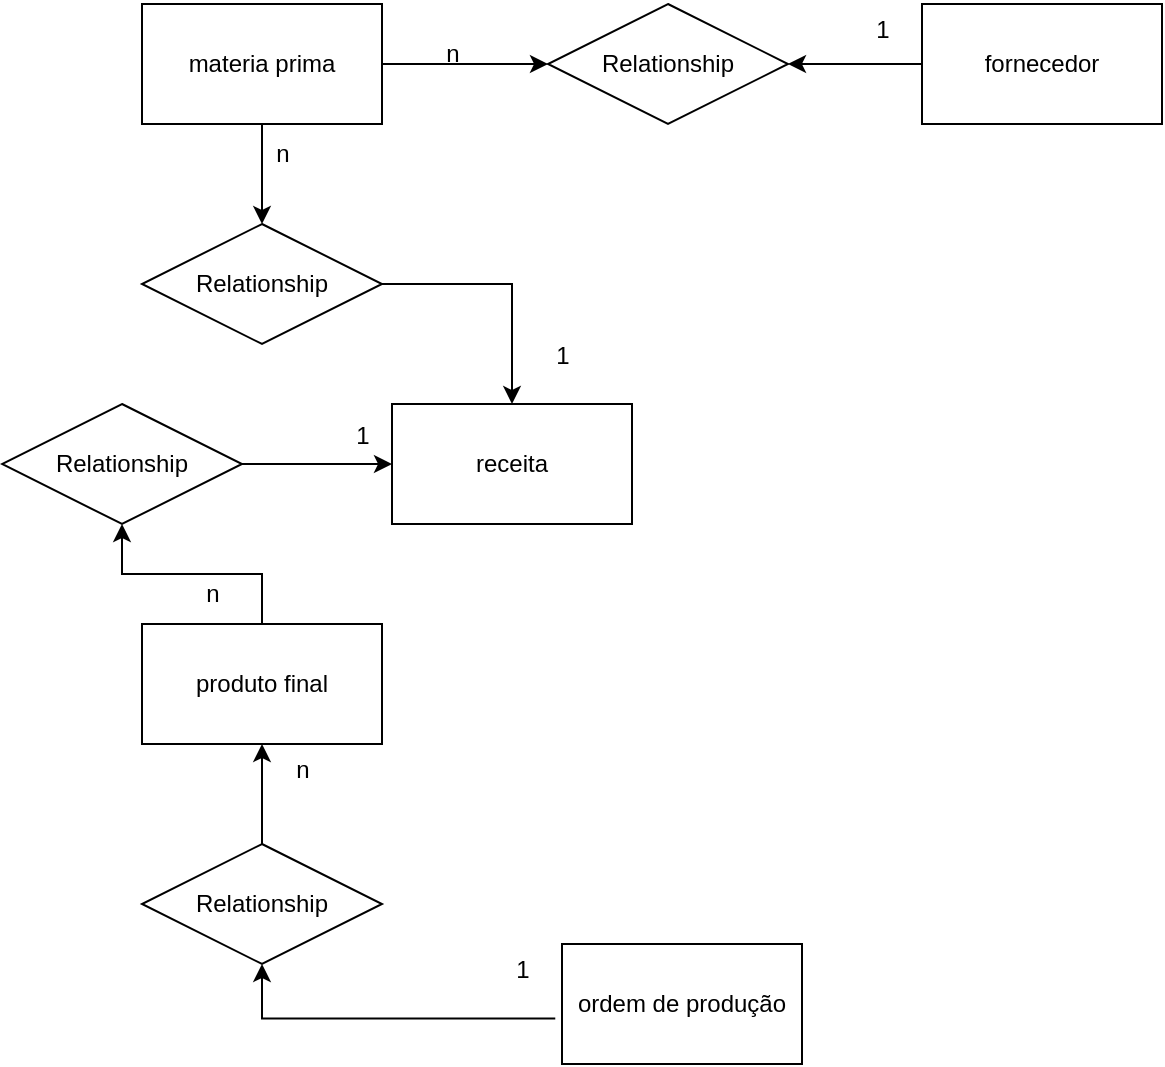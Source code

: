 <mxfile version="28.1.1">
  <diagram name="ModelagemMarcenaria" id="2ggkFGDh75Yfp4ShFM5J">
    <mxGraphModel dx="1042" dy="562" grid="1" gridSize="10" guides="1" tooltips="1" connect="1" arrows="1" fold="1" page="1" pageScale="1" pageWidth="827" pageHeight="1169" math="0" shadow="0">
      <root>
        <mxCell id="0" />
        <mxCell id="1" parent="0" />
        <mxCell id="-vq7slk8FT3Xjvv0w4QI-1" value="materia prima" style="rounded=0;whiteSpace=wrap;html=1;" parent="1" vertex="1">
          <mxGeometry x="150" y="130" width="120" height="60" as="geometry" />
        </mxCell>
        <mxCell id="-vq7slk8FT3Xjvv0w4QI-51" style="edgeStyle=orthogonalEdgeStyle;rounded=0;orthogonalLoop=1;jettySize=auto;html=1;" parent="1" source="-vq7slk8FT3Xjvv0w4QI-12" target="-vq7slk8FT3Xjvv0w4QI-50" edge="1">
          <mxGeometry relative="1" as="geometry" />
        </mxCell>
        <mxCell id="-vq7slk8FT3Xjvv0w4QI-12" value="produto final" style="rounded=0;whiteSpace=wrap;html=1;" parent="1" vertex="1">
          <mxGeometry x="150" y="440" width="120" height="60" as="geometry" />
        </mxCell>
        <mxCell id="-vq7slk8FT3Xjvv0w4QI-19" value="ordem de produção" style="rounded=0;whiteSpace=wrap;html=1;" parent="1" vertex="1">
          <mxGeometry x="360" y="600" width="120" height="60" as="geometry" />
        </mxCell>
        <mxCell id="-vq7slk8FT3Xjvv0w4QI-35" style="edgeStyle=orthogonalEdgeStyle;rounded=0;orthogonalLoop=1;jettySize=auto;html=1;" parent="1" source="-vq7slk8FT3Xjvv0w4QI-32" target="-vq7slk8FT3Xjvv0w4QI-33" edge="1">
          <mxGeometry relative="1" as="geometry" />
        </mxCell>
        <mxCell id="-vq7slk8FT3Xjvv0w4QI-32" value="fornecedor" style="rounded=0;whiteSpace=wrap;html=1;" parent="1" vertex="1">
          <mxGeometry x="540" y="130" width="120" height="60" as="geometry" />
        </mxCell>
        <mxCell id="-vq7slk8FT3Xjvv0w4QI-33" value="Relationship" style="shape=rhombus;perimeter=rhombusPerimeter;whiteSpace=wrap;html=1;align=center;" parent="1" vertex="1">
          <mxGeometry x="353" y="130" width="120" height="60" as="geometry" />
        </mxCell>
        <mxCell id="-vq7slk8FT3Xjvv0w4QI-34" style="edgeStyle=orthogonalEdgeStyle;rounded=0;orthogonalLoop=1;jettySize=auto;html=1;" parent="1" source="-vq7slk8FT3Xjvv0w4QI-1" target="-vq7slk8FT3Xjvv0w4QI-33" edge="1">
          <mxGeometry relative="1" as="geometry" />
        </mxCell>
        <mxCell id="-vq7slk8FT3Xjvv0w4QI-54" style="edgeStyle=orthogonalEdgeStyle;rounded=0;orthogonalLoop=1;jettySize=auto;html=1;" parent="1" source="-vq7slk8FT3Xjvv0w4QI-36" target="-vq7slk8FT3Xjvv0w4QI-49" edge="1">
          <mxGeometry relative="1" as="geometry" />
        </mxCell>
        <mxCell id="-vq7slk8FT3Xjvv0w4QI-36" value="Relationship" style="shape=rhombus;perimeter=rhombusPerimeter;whiteSpace=wrap;html=1;align=center;" parent="1" vertex="1">
          <mxGeometry x="150" y="240" width="120" height="60" as="geometry" />
        </mxCell>
        <mxCell id="-vq7slk8FT3Xjvv0w4QI-37" style="edgeStyle=orthogonalEdgeStyle;rounded=0;orthogonalLoop=1;jettySize=auto;html=1;" parent="1" source="-vq7slk8FT3Xjvv0w4QI-1" target="-vq7slk8FT3Xjvv0w4QI-36" edge="1">
          <mxGeometry relative="1" as="geometry" />
        </mxCell>
        <mxCell id="-vq7slk8FT3Xjvv0w4QI-39" value="Relationship" style="shape=rhombus;perimeter=rhombusPerimeter;whiteSpace=wrap;html=1;align=center;" parent="1" vertex="1">
          <mxGeometry x="150" y="550" width="120" height="60" as="geometry" />
        </mxCell>
        <mxCell id="-vq7slk8FT3Xjvv0w4QI-40" style="rounded=0;orthogonalLoop=1;jettySize=auto;html=1;exitX=0.5;exitY=0;exitDx=0;exitDy=0;entryX=0.5;entryY=1;entryDx=0;entryDy=0;" parent="1" source="-vq7slk8FT3Xjvv0w4QI-39" target="-vq7slk8FT3Xjvv0w4QI-12" edge="1">
          <mxGeometry relative="1" as="geometry">
            <mxPoint x="250" y="549.96" as="sourcePoint" />
            <mxPoint x="260" y="509.96" as="targetPoint" />
          </mxGeometry>
        </mxCell>
        <mxCell id="-vq7slk8FT3Xjvv0w4QI-41" style="edgeStyle=orthogonalEdgeStyle;rounded=0;orthogonalLoop=1;jettySize=auto;html=1;entryX=0.5;entryY=1;entryDx=0;entryDy=0;exitX=-0.028;exitY=0.621;exitDx=0;exitDy=0;exitPerimeter=0;" parent="1" source="-vq7slk8FT3Xjvv0w4QI-19" target="-vq7slk8FT3Xjvv0w4QI-39" edge="1">
          <mxGeometry relative="1" as="geometry">
            <mxPoint x="330" y="680" as="sourcePoint" />
            <mxPoint x="330" y="650" as="targetPoint" />
          </mxGeometry>
        </mxCell>
        <mxCell id="-vq7slk8FT3Xjvv0w4QI-42" value="n" style="text;html=1;align=center;verticalAlign=middle;resizable=0;points=[];autosize=1;strokeColor=none;fillColor=none;" parent="1" vertex="1">
          <mxGeometry x="290" y="140" width="30" height="30" as="geometry" />
        </mxCell>
        <mxCell id="-vq7slk8FT3Xjvv0w4QI-43" value="1" style="text;html=1;align=center;verticalAlign=middle;resizable=0;points=[];autosize=1;strokeColor=none;fillColor=none;" parent="1" vertex="1">
          <mxGeometry x="505" y="128" width="30" height="30" as="geometry" />
        </mxCell>
        <mxCell id="-vq7slk8FT3Xjvv0w4QI-44" value="n" style="text;html=1;align=center;verticalAlign=middle;resizable=0;points=[];autosize=1;strokeColor=none;fillColor=none;" parent="1" vertex="1">
          <mxGeometry x="205" y="190" width="30" height="30" as="geometry" />
        </mxCell>
        <mxCell id="-vq7slk8FT3Xjvv0w4QI-45" value="n" style="text;html=1;align=center;verticalAlign=middle;resizable=0;points=[];autosize=1;strokeColor=none;fillColor=none;" parent="1" vertex="1">
          <mxGeometry x="170" y="410" width="30" height="30" as="geometry" />
        </mxCell>
        <mxCell id="-vq7slk8FT3Xjvv0w4QI-46" value="n" style="text;html=1;align=center;verticalAlign=middle;resizable=0;points=[];autosize=1;strokeColor=none;fillColor=none;" parent="1" vertex="1">
          <mxGeometry x="215" y="498" width="30" height="30" as="geometry" />
        </mxCell>
        <mxCell id="-vq7slk8FT3Xjvv0w4QI-47" value="1" style="text;html=1;align=center;verticalAlign=middle;resizable=0;points=[];autosize=1;strokeColor=none;fillColor=none;" parent="1" vertex="1">
          <mxGeometry x="325" y="598" width="30" height="30" as="geometry" />
        </mxCell>
        <mxCell id="-vq7slk8FT3Xjvv0w4QI-49" value="receita" style="rounded=0;whiteSpace=wrap;html=1;" parent="1" vertex="1">
          <mxGeometry x="275" y="330" width="120" height="60" as="geometry" />
        </mxCell>
        <mxCell id="-vq7slk8FT3Xjvv0w4QI-52" style="edgeStyle=orthogonalEdgeStyle;rounded=0;orthogonalLoop=1;jettySize=auto;html=1;" parent="1" source="-vq7slk8FT3Xjvv0w4QI-50" target="-vq7slk8FT3Xjvv0w4QI-49" edge="1">
          <mxGeometry relative="1" as="geometry" />
        </mxCell>
        <mxCell id="-vq7slk8FT3Xjvv0w4QI-50" value="Relationship" style="shape=rhombus;perimeter=rhombusPerimeter;whiteSpace=wrap;html=1;align=center;" parent="1" vertex="1">
          <mxGeometry x="80" y="330" width="120" height="60" as="geometry" />
        </mxCell>
        <mxCell id="-vq7slk8FT3Xjvv0w4QI-55" value="1&lt;div&gt;&lt;br&gt;&lt;/div&gt;" style="text;html=1;align=center;verticalAlign=middle;resizable=0;points=[];autosize=1;strokeColor=none;fillColor=none;" parent="1" vertex="1">
          <mxGeometry x="345" y="293" width="30" height="40" as="geometry" />
        </mxCell>
        <mxCell id="-vq7slk8FT3Xjvv0w4QI-56" value="1&lt;div&gt;&lt;br&gt;&lt;/div&gt;" style="text;html=1;align=center;verticalAlign=middle;resizable=0;points=[];autosize=1;strokeColor=none;fillColor=none;" parent="1" vertex="1">
          <mxGeometry x="245" y="333" width="30" height="40" as="geometry" />
        </mxCell>
      </root>
    </mxGraphModel>
  </diagram>
</mxfile>
